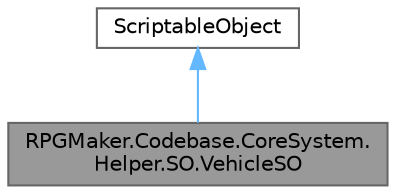 digraph "RPGMaker.Codebase.CoreSystem.Helper.SO.VehicleSO"
{
 // LATEX_PDF_SIZE
  bgcolor="transparent";
  edge [fontname=Helvetica,fontsize=10,labelfontname=Helvetica,labelfontsize=10];
  node [fontname=Helvetica,fontsize=10,shape=box,height=0.2,width=0.4];
  Node1 [id="Node000001",label="RPGMaker.Codebase.CoreSystem.\lHelper.SO.VehicleSO",height=0.2,width=0.4,color="gray40", fillcolor="grey60", style="filled", fontcolor="black",tooltip="😄 乗り物・スクリプタブル・オブジェクト"];
  Node2 -> Node1 [id="edge1_Node000001_Node000002",dir="back",color="steelblue1",style="solid",tooltip=" "];
  Node2 [id="Node000002",label="ScriptableObject",height=0.2,width=0.4,color="gray40", fillcolor="white", style="filled",tooltip=" "];
}
